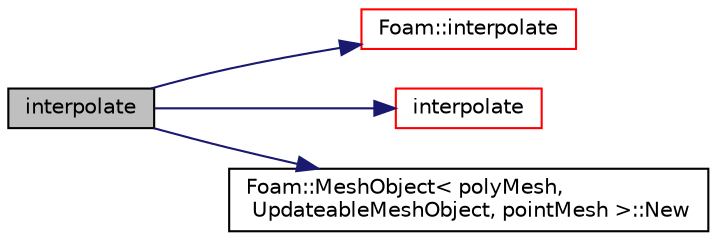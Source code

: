 digraph "interpolate"
{
  bgcolor="transparent";
  edge [fontname="Helvetica",fontsize="10",labelfontname="Helvetica",labelfontsize="10"];
  node [fontname="Helvetica",fontsize="10",shape=record];
  rankdir="LR";
  Node2603 [label="interpolate",height=0.2,width=0.4,color="black", fillcolor="grey75", style="filled", fontcolor="black"];
  Node2603 -> Node2604 [color="midnightblue",fontsize="10",style="solid",fontname="Helvetica"];
  Node2604 [label="Foam::interpolate",height=0.2,width=0.4,color="red",URL="$a21851.html#aba5fff183ec42758b0944abeabec41ea"];
  Node2603 -> Node2617 [color="midnightblue",fontsize="10",style="solid",fontname="Helvetica"];
  Node2617 [label="interpolate",height=0.2,width=0.4,color="red",URL="$a22201.html#ab2b56c3ad77bae1b74dcfcb148e29073",tooltip="Map volume field. "];
  Node2603 -> Node2640 [color="midnightblue",fontsize="10",style="solid",fontname="Helvetica"];
  Node2640 [label="Foam::MeshObject\< polyMesh,\l UpdateableMeshObject, pointMesh \>::New",height=0.2,width=0.4,color="black",URL="$a28289.html#ab61cc2091ec1fd7e08e8948e84235a05"];
}
